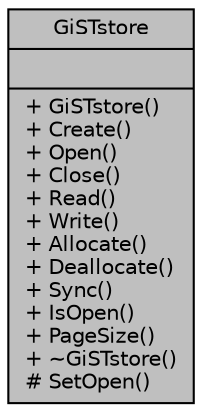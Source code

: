 digraph "GiSTstore"
{
 // INTERACTIVE_SVG=YES
 // LATEX_PDF_SIZE
  edge [fontname="Helvetica",fontsize="10",labelfontname="Helvetica",labelfontsize="10"];
  node [fontname="Helvetica",fontsize="10",shape=record];
  Node1 [label="{GiSTstore\n||+ GiSTstore()\l+ Create()\l+ Open()\l+ Close()\l+ Read()\l+ Write()\l+ Allocate()\l+ Deallocate()\l+ Sync()\l+ IsOpen()\l+ PageSize()\l+ ~GiSTstore()\l# SetOpen()\l}",height=0.2,width=0.4,color="black", fillcolor="grey75", style="filled", fontcolor="black",tooltip=" "];
}
